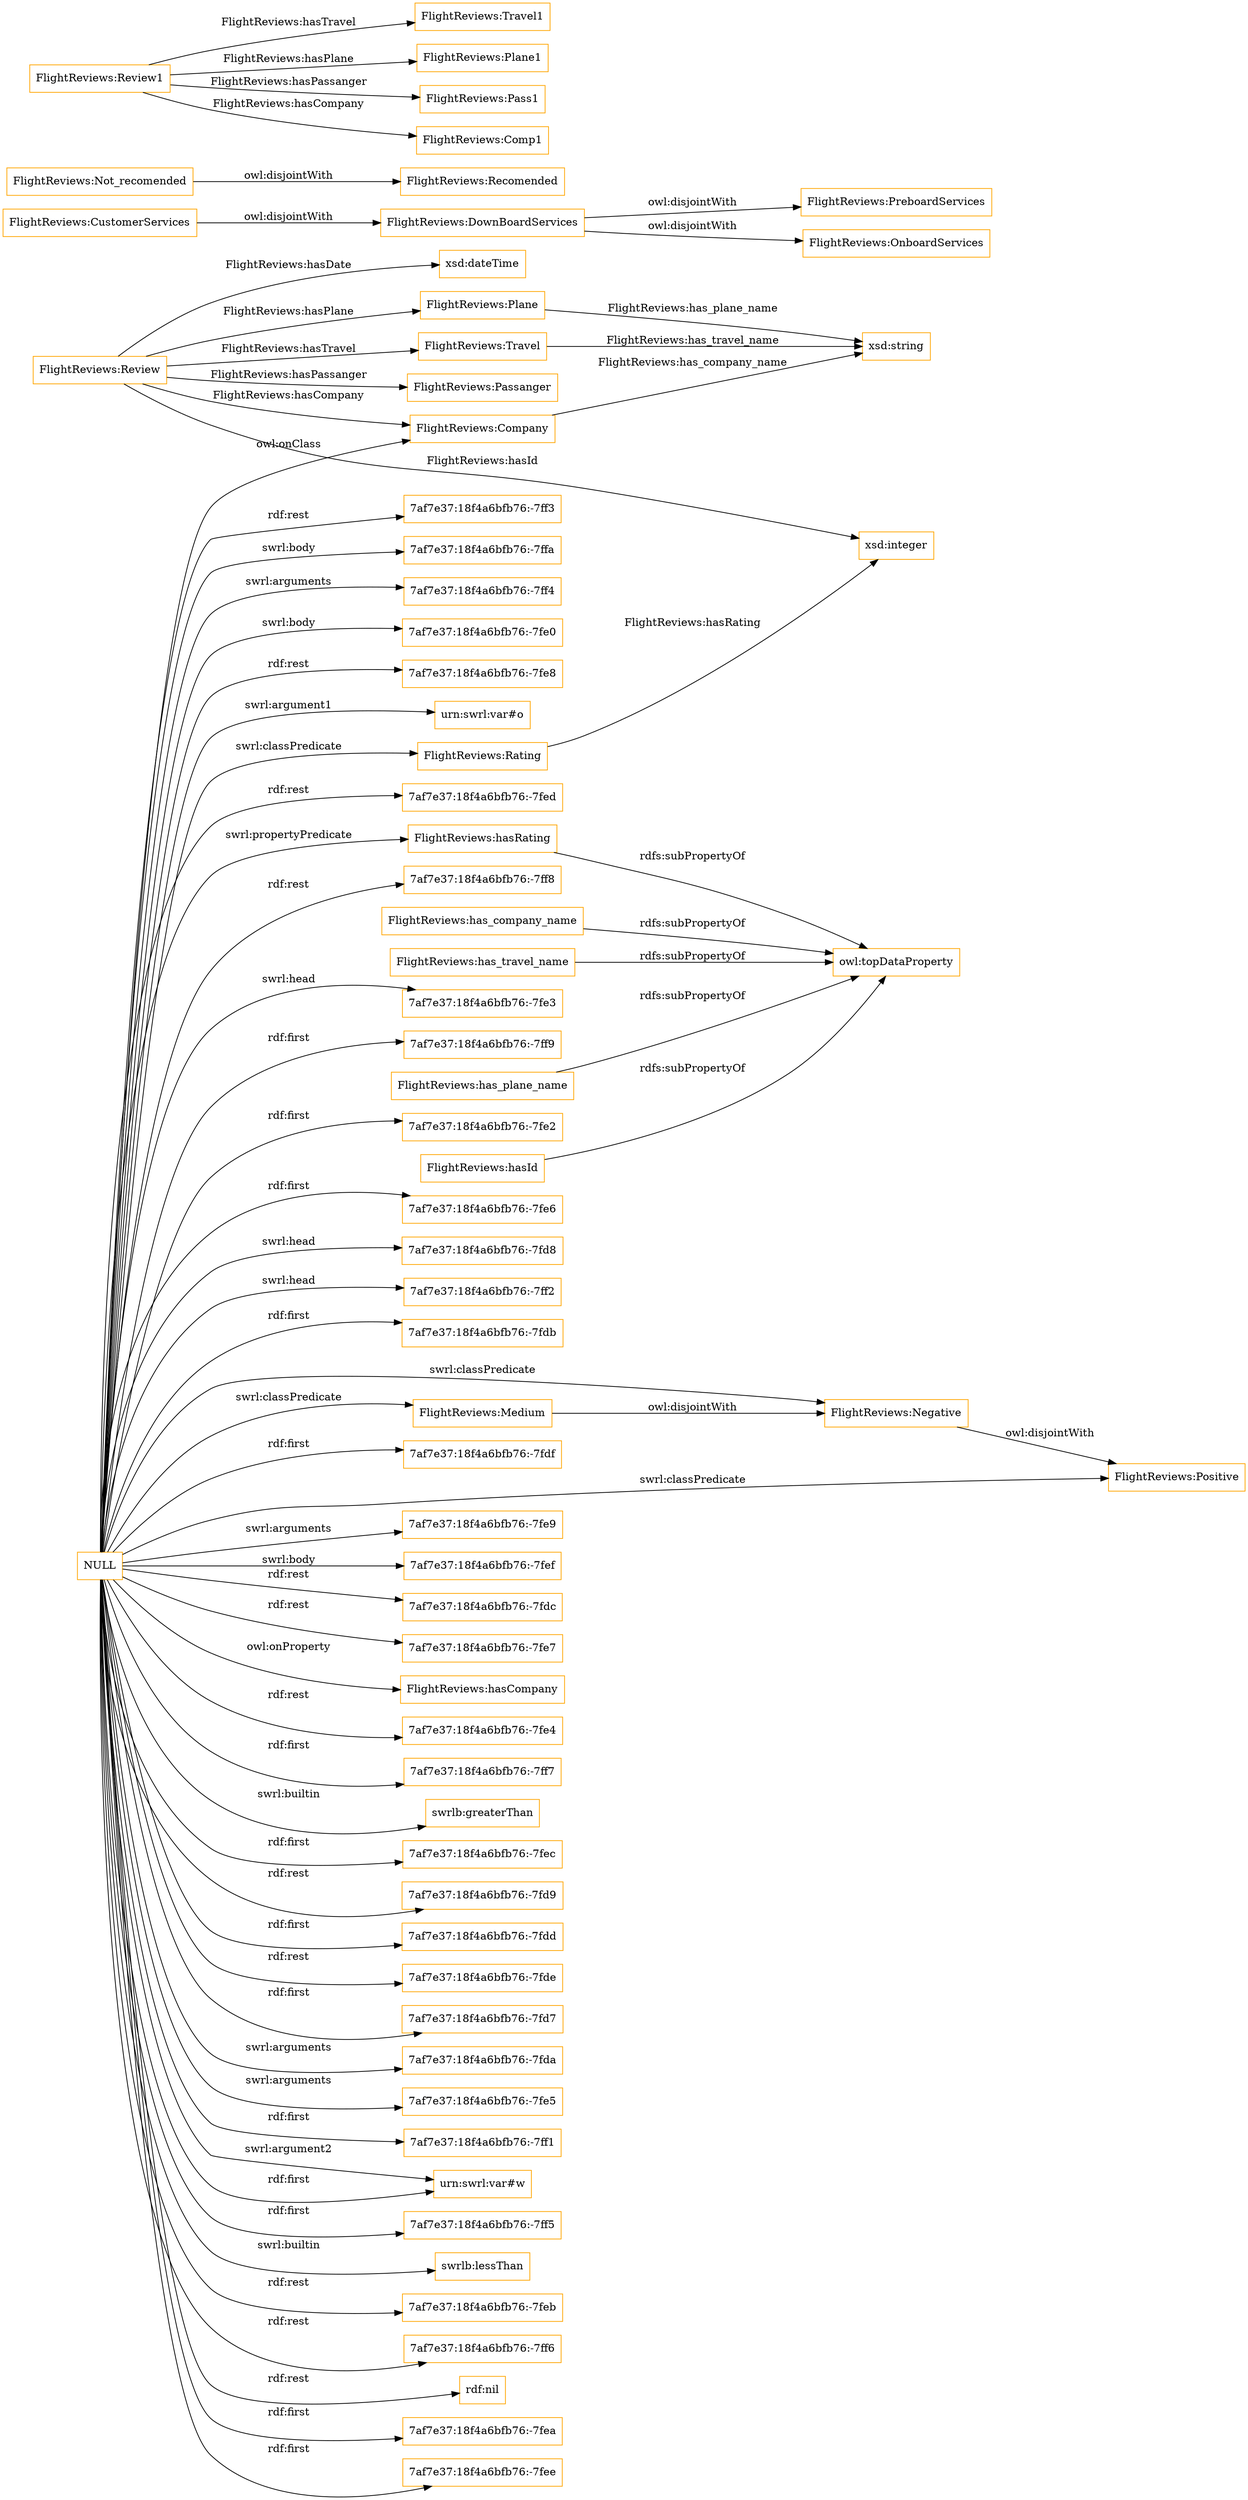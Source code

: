 digraph ar2dtool_diagram { 
rankdir=LR;
size="1501"
node [shape = rectangle, color="orange"]; "FlightReviews:Travel" "FlightReviews:Negative" "FlightReviews:Plane" "FlightReviews:Medium" "FlightReviews:Rating" "FlightReviews:Company" "FlightReviews:PreboardServices" "FlightReviews:DownBoardServices" "FlightReviews:CustomerServices" "FlightReviews:Not_recomended" "FlightReviews:Passanger" "FlightReviews:Positive" "FlightReviews:OnboardServices" "FlightReviews:Review" "FlightReviews:Recomended" ; /*classes style*/
	"FlightReviews:hasId" -> "owl:topDataProperty" [ label = "rdfs:subPropertyOf" ];
	"FlightReviews:Negative" -> "FlightReviews:Positive" [ label = "owl:disjointWith" ];
	"FlightReviews:has_company_name" -> "owl:topDataProperty" [ label = "rdfs:subPropertyOf" ];
	"FlightReviews:DownBoardServices" -> "FlightReviews:PreboardServices" [ label = "owl:disjointWith" ];
	"FlightReviews:DownBoardServices" -> "FlightReviews:OnboardServices" [ label = "owl:disjointWith" ];
	"FlightReviews:hasRating" -> "owl:topDataProperty" [ label = "rdfs:subPropertyOf" ];
	"FlightReviews:CustomerServices" -> "FlightReviews:DownBoardServices" [ label = "owl:disjointWith" ];
	"FlightReviews:has_travel_name" -> "owl:topDataProperty" [ label = "rdfs:subPropertyOf" ];
	"FlightReviews:Medium" -> "FlightReviews:Negative" [ label = "owl:disjointWith" ];
	"FlightReviews:has_plane_name" -> "owl:topDataProperty" [ label = "rdfs:subPropertyOf" ];
	"FlightReviews:Not_recomended" -> "FlightReviews:Recomended" [ label = "owl:disjointWith" ];
	"NULL" -> "7af7e37:18f4a6bfb76:-7fe9" [ label = "swrl:arguments" ];
	"NULL" -> "7af7e37:18f4a6bfb76:-7fef" [ label = "swrl:body" ];
	"NULL" -> "7af7e37:18f4a6bfb76:-7fdc" [ label = "rdf:rest" ];
	"NULL" -> "7af7e37:18f4a6bfb76:-7fe7" [ label = "rdf:rest" ];
	"NULL" -> "FlightReviews:Negative" [ label = "swrl:classPredicate" ];
	"NULL" -> "FlightReviews:hasCompany" [ label = "owl:onProperty" ];
	"NULL" -> "7af7e37:18f4a6bfb76:-7fe4" [ label = "rdf:rest" ];
	"NULL" -> "7af7e37:18f4a6bfb76:-7ff7" [ label = "rdf:first" ];
	"NULL" -> "swrlb:greaterThan" [ label = "swrl:builtin" ];
	"NULL" -> "FlightReviews:Rating" [ label = "swrl:classPredicate" ];
	"NULL" -> "7af7e37:18f4a6bfb76:-7fec" [ label = "rdf:first" ];
	"NULL" -> "7af7e37:18f4a6bfb76:-7fd9" [ label = "rdf:rest" ];
	"NULL" -> "7af7e37:18f4a6bfb76:-7fdd" [ label = "rdf:first" ];
	"NULL" -> "7af7e37:18f4a6bfb76:-7fde" [ label = "rdf:rest" ];
	"NULL" -> "7af7e37:18f4a6bfb76:-7fd7" [ label = "rdf:first" ];
	"NULL" -> "7af7e37:18f4a6bfb76:-7fda" [ label = "swrl:arguments" ];
	"NULL" -> "7af7e37:18f4a6bfb76:-7fe5" [ label = "swrl:arguments" ];
	"NULL" -> "7af7e37:18f4a6bfb76:-7ff1" [ label = "rdf:first" ];
	"NULL" -> "urn:swrl:var#w" [ label = "rdf:first" ];
	"NULL" -> "7af7e37:18f4a6bfb76:-7ff5" [ label = "rdf:first" ];
	"NULL" -> "swrlb:lessThan" [ label = "swrl:builtin" ];
	"NULL" -> "7af7e37:18f4a6bfb76:-7feb" [ label = "rdf:rest" ];
	"NULL" -> "urn:swrl:var#w" [ label = "swrl:argument2" ];
	"NULL" -> "7af7e37:18f4a6bfb76:-7ff6" [ label = "rdf:rest" ];
	"NULL" -> "rdf:nil" [ label = "rdf:rest" ];
	"NULL" -> "7af7e37:18f4a6bfb76:-7fea" [ label = "rdf:first" ];
	"NULL" -> "7af7e37:18f4a6bfb76:-7fee" [ label = "rdf:first" ];
	"NULL" -> "7af7e37:18f4a6bfb76:-7ff3" [ label = "rdf:rest" ];
	"NULL" -> "7af7e37:18f4a6bfb76:-7ffa" [ label = "swrl:body" ];
	"NULL" -> "7af7e37:18f4a6bfb76:-7ff4" [ label = "swrl:arguments" ];
	"NULL" -> "7af7e37:18f4a6bfb76:-7fe0" [ label = "swrl:body" ];
	"NULL" -> "7af7e37:18f4a6bfb76:-7fe8" [ label = "rdf:rest" ];
	"NULL" -> "urn:swrl:var#o" [ label = "swrl:argument1" ];
	"NULL" -> "7af7e37:18f4a6bfb76:-7fed" [ label = "rdf:rest" ];
	"NULL" -> "7af7e37:18f4a6bfb76:-7ff8" [ label = "rdf:rest" ];
	"NULL" -> "7af7e37:18f4a6bfb76:-7fe3" [ label = "swrl:head" ];
	"NULL" -> "7af7e37:18f4a6bfb76:-7ff9" [ label = "rdf:first" ];
	"NULL" -> "7af7e37:18f4a6bfb76:-7fe2" [ label = "rdf:first" ];
	"NULL" -> "7af7e37:18f4a6bfb76:-7fe6" [ label = "rdf:first" ];
	"NULL" -> "FlightReviews:hasRating" [ label = "swrl:propertyPredicate" ];
	"NULL" -> "7af7e37:18f4a6bfb76:-7fd8" [ label = "swrl:head" ];
	"NULL" -> "FlightReviews:Medium" [ label = "swrl:classPredicate" ];
	"NULL" -> "FlightReviews:Company" [ label = "owl:onClass" ];
	"NULL" -> "FlightReviews:Positive" [ label = "swrl:classPredicate" ];
	"NULL" -> "7af7e37:18f4a6bfb76:-7ff2" [ label = "swrl:head" ];
	"NULL" -> "7af7e37:18f4a6bfb76:-7fdb" [ label = "rdf:first" ];
	"NULL" -> "7af7e37:18f4a6bfb76:-7fdf" [ label = "rdf:first" ];
	"FlightReviews:Review1" -> "FlightReviews:Travel1" [ label = "FlightReviews:hasTravel" ];
	"FlightReviews:Review1" -> "FlightReviews:Plane1" [ label = "FlightReviews:hasPlane" ];
	"FlightReviews:Review1" -> "FlightReviews:Pass1" [ label = "FlightReviews:hasPassanger" ];
	"FlightReviews:Review1" -> "FlightReviews:Comp1" [ label = "FlightReviews:hasCompany" ];
	"FlightReviews:Rating" -> "xsd:integer" [ label = "FlightReviews:hasRating" ];
	"FlightReviews:Plane" -> "xsd:string" [ label = "FlightReviews:has_plane_name" ];
	"FlightReviews:Review" -> "xsd:integer" [ label = "FlightReviews:hasId" ];
	"FlightReviews:Review" -> "FlightReviews:Plane" [ label = "FlightReviews:hasPlane" ];
	"FlightReviews:Review" -> "FlightReviews:Passanger" [ label = "FlightReviews:hasPassanger" ];
	"FlightReviews:Company" -> "xsd:string" [ label = "FlightReviews:has_company_name" ];
	"FlightReviews:Travel" -> "xsd:string" [ label = "FlightReviews:has_travel_name" ];
	"FlightReviews:Review" -> "FlightReviews:Company" [ label = "FlightReviews:hasCompany" ];
	"FlightReviews:Review" -> "FlightReviews:Travel" [ label = "FlightReviews:hasTravel" ];
	"FlightReviews:Review" -> "xsd:dateTime" [ label = "FlightReviews:hasDate" ];

}
